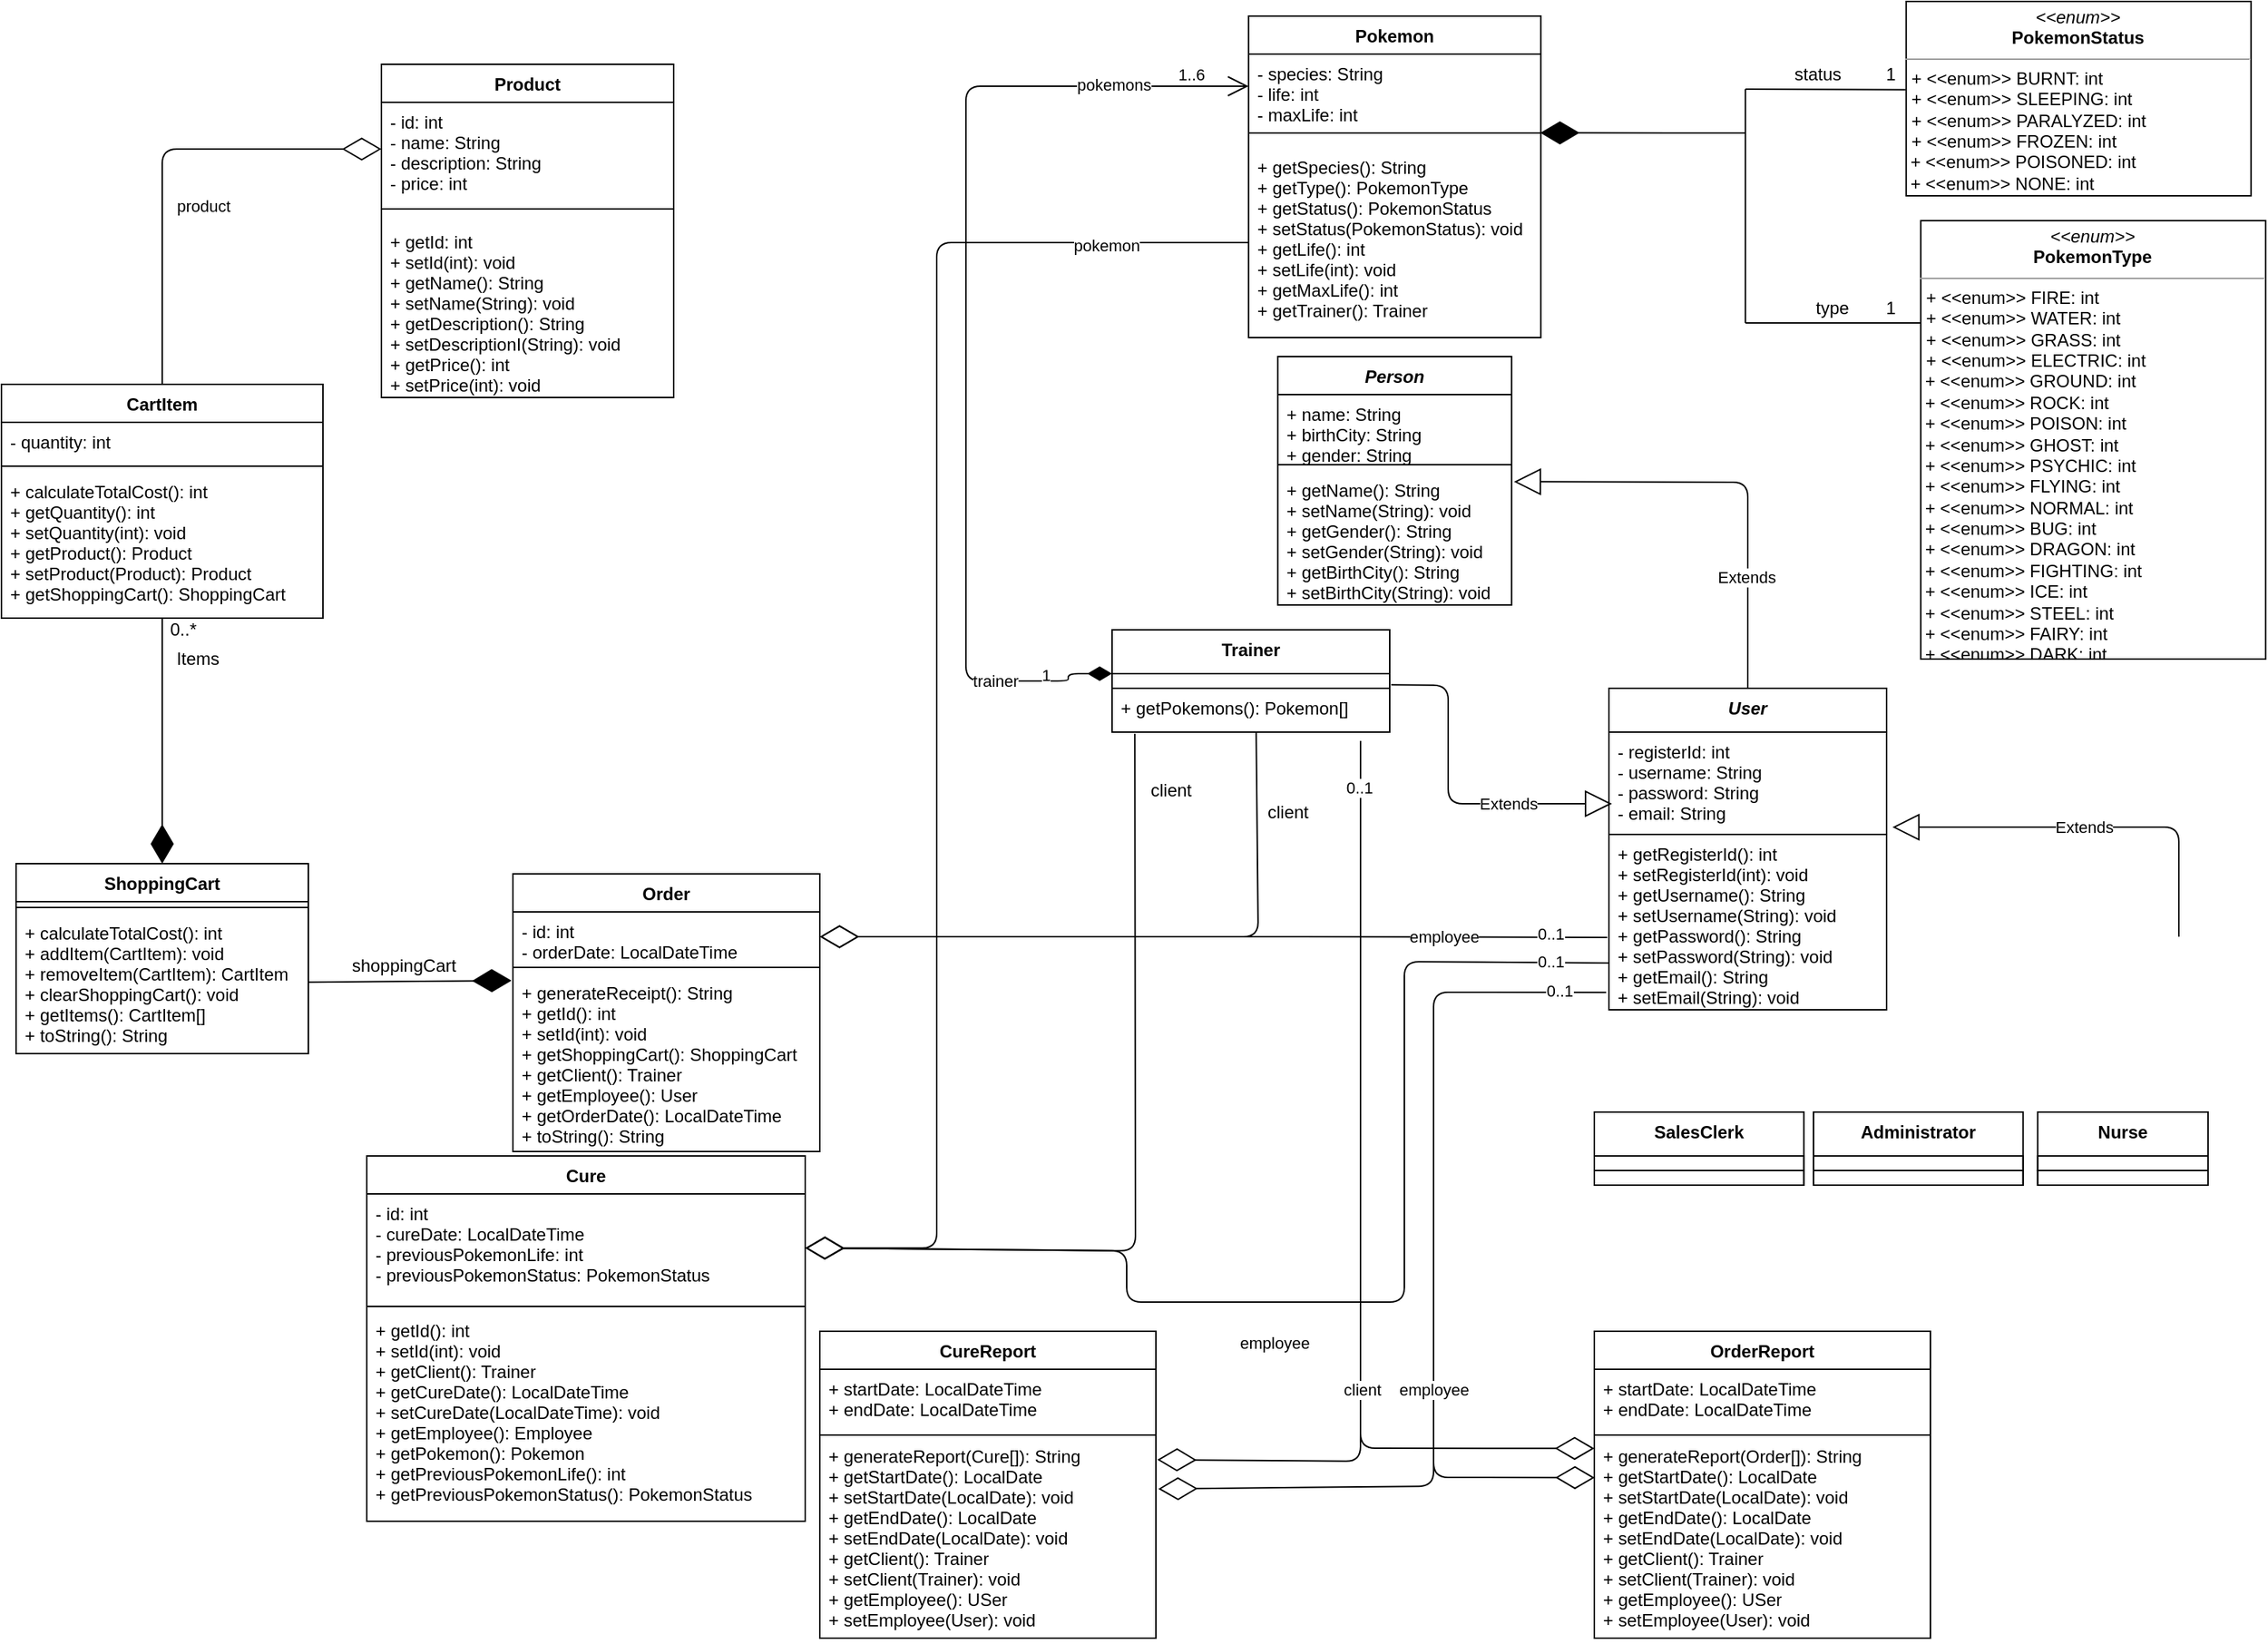 <mxfile version="13.7.9" type="device"><diagram id="C5RBs43oDa-KdzZeNtuy" name="Page-1"><mxGraphModel dx="2563" dy="920" grid="1" gridSize="10" guides="1" tooltips="1" connect="1" arrows="1" fold="1" page="1" pageScale="1" pageWidth="827" pageHeight="1169" math="0" shadow="0"><root><mxCell id="WIyWlLk6GJQsqaUBKTNV-0"/><mxCell id="WIyWlLk6GJQsqaUBKTNV-1" parent="WIyWlLk6GJQsqaUBKTNV-0"/><object label="&lt;p style=&quot;margin: 0px ; margin-top: 4px ; text-align: center&quot;&gt;&lt;i&gt;&amp;lt;&amp;lt;enum&amp;gt;&amp;gt;&lt;/i&gt;&lt;br&gt;&lt;b&gt;PokemonStatus&lt;/b&gt;&lt;/p&gt;&lt;hr size=&quot;1&quot;&gt;&lt;p style=&quot;margin: 0px ; margin-left: 4px&quot;&gt;+ &amp;lt;&amp;lt;enum&amp;gt;&amp;gt; BURNT: int&lt;/p&gt;&lt;p style=&quot;margin: 0px ; margin-left: 4px&quot;&gt;+ &amp;lt;&amp;lt;enum&amp;gt;&amp;gt; SLEEPING: int&lt;/p&gt;&lt;p style=&quot;margin: 0px ; margin-left: 4px&quot;&gt;+ &amp;lt;&amp;lt;enum&amp;gt;&amp;gt; PARALYZED: int&lt;/p&gt;&lt;p style=&quot;margin: 0px ; margin-left: 4px&quot;&gt;+ &amp;lt;&amp;lt;enum&amp;gt;&amp;gt; FROZEN: int&lt;/p&gt;&amp;nbsp;+ &amp;lt;&amp;lt;enum&amp;gt;&amp;gt; POISONED: int&lt;br&gt;&amp;nbsp;+ &amp;lt;&amp;lt;enum&amp;gt;&amp;gt; NONE: int" id="u6C_Y3JI8peM1VDSxDng-4"><mxCell style="verticalAlign=top;align=left;overflow=fill;fontSize=12;fontFamily=Helvetica;html=1;" parent="WIyWlLk6GJQsqaUBKTNV-1" vertex="1"><mxGeometry x="563.38" y="20" width="236" height="133" as="geometry"/></mxCell></object><mxCell id="u6C_Y3JI8peM1VDSxDng-15" value="1" style="text;html=1;strokeColor=none;fillColor=none;align=center;verticalAlign=middle;whiteSpace=wrap;rounded=0;" parent="WIyWlLk6GJQsqaUBKTNV-1" vertex="1"><mxGeometry x="543.38" y="60" width="20" height="20" as="geometry"/></mxCell><mxCell id="u6C_Y3JI8peM1VDSxDng-16" value="status" style="text;html=1;strokeColor=none;fillColor=none;align=center;verticalAlign=middle;whiteSpace=wrap;rounded=0;" parent="WIyWlLk6GJQsqaUBKTNV-1" vertex="1"><mxGeometry x="483.38" y="60" width="40" height="20" as="geometry"/></mxCell><object label="&lt;p style=&quot;margin: 0px ; margin-top: 4px ; text-align: center&quot;&gt;&lt;i&gt;&amp;lt;&amp;lt;enum&amp;gt;&amp;gt;&lt;/i&gt;&lt;br&gt;&lt;b&gt;PokemonType&lt;/b&gt;&lt;/p&gt;&lt;hr size=&quot;1&quot;&gt;&lt;p style=&quot;margin: 0px 0px 0px 4px&quot;&gt;+ &amp;lt;&amp;lt;enum&amp;gt;&amp;gt; FIRE: int&lt;/p&gt;&lt;p style=&quot;margin: 0px 0px 0px 4px&quot;&gt;+ &amp;lt;&amp;lt;enum&amp;gt;&amp;gt; WATER: int&lt;/p&gt;&lt;p style=&quot;margin: 0px 0px 0px 4px&quot;&gt;+ &amp;lt;&amp;lt;enum&amp;gt;&amp;gt; GRASS: int&lt;/p&gt;&lt;p style=&quot;margin: 0px 0px 0px 4px&quot;&gt;+ &amp;lt;&amp;lt;enum&amp;gt;&amp;gt; ELECTRIC: int&lt;/p&gt;&amp;nbsp;+ &amp;lt;&amp;lt;enum&amp;gt;&amp;gt; GROUND: int&lt;br&gt;&amp;nbsp;+ &amp;lt;&amp;lt;enum&amp;gt;&amp;gt; ROCK: int&lt;br&gt;&amp;nbsp;+ &amp;lt;&amp;lt;enum&amp;gt;&amp;gt; POISON: int&lt;br&gt;&amp;nbsp;+ &amp;lt;&amp;lt;enum&amp;gt;&amp;gt; GHOST: int&lt;br&gt;&amp;nbsp;+ &amp;lt;&amp;lt;enum&amp;gt;&amp;gt; PSYCHIC: int&lt;br&gt;&amp;nbsp;+ &amp;lt;&amp;lt;enum&amp;gt;&amp;gt; FLYING: int&lt;br&gt;&amp;nbsp;+ &amp;lt;&amp;lt;enum&amp;gt;&amp;gt; NORMAL: int&lt;br&gt;&amp;nbsp;+ &amp;lt;&amp;lt;enum&amp;gt;&amp;gt; BUG: int&lt;br&gt;&amp;nbsp;+ &amp;lt;&amp;lt;enum&amp;gt;&amp;gt; DRAGON: int&lt;br&gt;&amp;nbsp;+ &amp;lt;&amp;lt;enum&amp;gt;&amp;gt; FIGHTING: int&lt;br&gt;&amp;nbsp;+ &amp;lt;&amp;lt;enum&amp;gt;&amp;gt; ICE: int&lt;br&gt;&amp;nbsp;+ &amp;lt;&amp;lt;enum&amp;gt;&amp;gt; STEEL: int&lt;br&gt;&amp;nbsp;+ &amp;lt;&amp;lt;enum&amp;gt;&amp;gt; FAIRY: int&lt;br&gt;&amp;nbsp;+ &amp;lt;&amp;lt;enum&amp;gt;&amp;gt; DARK: int&lt;br&gt;&lt;br&gt;&lt;p style=&quot;margin: 0px ; margin-left: 4px&quot;&gt;&lt;/p&gt;" id="u6C_Y3JI8peM1VDSxDng-19"><mxCell style="verticalAlign=top;align=left;overflow=fill;fontSize=12;fontFamily=Helvetica;html=1;" parent="WIyWlLk6GJQsqaUBKTNV-1" vertex="1"><mxGeometry x="573.38" y="170" width="236" height="300" as="geometry"/></mxCell></object><mxCell id="u6C_Y3JI8peM1VDSxDng-21" value="" style="endArrow=none;html=1;" parent="WIyWlLk6GJQsqaUBKTNV-1" edge="1"><mxGeometry width="50" height="50" relative="1" as="geometry"><mxPoint x="453.38" y="80" as="sourcePoint"/><mxPoint x="453.38" y="240" as="targetPoint"/></mxGeometry></mxCell><mxCell id="u6C_Y3JI8peM1VDSxDng-22" value="" style="endArrow=none;html=1;" parent="WIyWlLk6GJQsqaUBKTNV-1" edge="1"><mxGeometry width="50" height="50" relative="1" as="geometry"><mxPoint x="453.38" y="240" as="sourcePoint"/><mxPoint x="573.38" y="240" as="targetPoint"/></mxGeometry></mxCell><mxCell id="u6C_Y3JI8peM1VDSxDng-23" value="" style="endArrow=none;html=1;entryX=-0.002;entryY=0.454;entryDx=0;entryDy=0;entryPerimeter=0;" parent="WIyWlLk6GJQsqaUBKTNV-1" target="u6C_Y3JI8peM1VDSxDng-4" edge="1"><mxGeometry width="50" height="50" relative="1" as="geometry"><mxPoint x="453.38" y="80" as="sourcePoint"/><mxPoint x="493.38" y="80" as="targetPoint"/></mxGeometry></mxCell><mxCell id="u6C_Y3JI8peM1VDSxDng-24" value="" style="endArrow=diamondThin;endFill=1;endSize=24;html=1;entryX=0.998;entryY=0.495;entryDx=0;entryDy=0;entryPerimeter=0;" parent="WIyWlLk6GJQsqaUBKTNV-1" target="u6C_Y3JI8peM1VDSxDng-2" edge="1"><mxGeometry width="160" relative="1" as="geometry"><mxPoint x="453.38" y="110" as="sourcePoint"/><mxPoint x="483.38" y="20" as="targetPoint"/></mxGeometry></mxCell><mxCell id="u6C_Y3JI8peM1VDSxDng-25" value="type" style="text;html=1;strokeColor=none;fillColor=none;align=center;verticalAlign=middle;whiteSpace=wrap;rounded=0;" parent="WIyWlLk6GJQsqaUBKTNV-1" vertex="1"><mxGeometry x="493.38" y="220" width="40" height="20" as="geometry"/></mxCell><mxCell id="u6C_Y3JI8peM1VDSxDng-44" value="1" style="text;html=1;strokeColor=none;fillColor=none;align=center;verticalAlign=middle;whiteSpace=wrap;rounded=0;" parent="WIyWlLk6GJQsqaUBKTNV-1" vertex="1"><mxGeometry x="543.38" y="220" width="20" height="20" as="geometry"/></mxCell><mxCell id="u6C_Y3JI8peM1VDSxDng-47" value="Extends" style="endArrow=block;endSize=16;endFill=0;html=1;exitX=0.5;exitY=0;exitDx=0;exitDy=0;entryX=1.01;entryY=0.083;entryDx=0;entryDy=0;entryPerimeter=0;" parent="WIyWlLk6GJQsqaUBKTNV-1" source="u6C_Y3JI8peM1VDSxDng-45" target="u6C_Y3JI8peM1VDSxDng-29" edge="1"><mxGeometry x="-0.494" y="1" width="160" relative="1" as="geometry"><mxPoint x="125" y="480" as="sourcePoint"/><mxPoint x="300" y="386" as="targetPoint"/><Array as="points"><mxPoint x="455" y="349"/></Array><mxPoint as="offset"/></mxGeometry></mxCell><mxCell id="u6C_Y3JI8peM1VDSxDng-78" value="" style="endArrow=diamondThin;endFill=1;endSize=24;html=1;entryX=0.5;entryY=0;entryDx=0;entryDy=0;" parent="WIyWlLk6GJQsqaUBKTNV-1" source="u6C_Y3JI8peM1VDSxDng-69" target="u6C_Y3JI8peM1VDSxDng-73" edge="1"><mxGeometry width="160" relative="1" as="geometry"><mxPoint x="-640" y="433" as="sourcePoint"/><mxPoint x="-550" y="520" as="targetPoint"/></mxGeometry></mxCell><mxCell id="u6C_Y3JI8peM1VDSxDng-79" value="0..*" style="text;html=1;align=center;verticalAlign=middle;resizable=0;points=[];autosize=1;" parent="WIyWlLk6GJQsqaUBKTNV-1" vertex="1"><mxGeometry x="-631" y="440" width="30" height="20" as="geometry"/></mxCell><mxCell id="u6C_Y3JI8peM1VDSxDng-80" value="Items" style="text;html=1;align=center;verticalAlign=middle;resizable=0;points=[];autosize=1;" parent="WIyWlLk6GJQsqaUBKTNV-1" vertex="1"><mxGeometry x="-631" y="460" width="50" height="20" as="geometry"/></mxCell><mxCell id="u6C_Y3JI8peM1VDSxDng-87" value="" style="endArrow=diamondThin;endFill=1;endSize=24;html=1;" parent="WIyWlLk6GJQsqaUBKTNV-1" source="u6C_Y3JI8peM1VDSxDng-76" edge="1"><mxGeometry width="160" relative="1" as="geometry"><mxPoint x="-580" y="650" as="sourcePoint"/><mxPoint x="-391" y="690" as="targetPoint"/></mxGeometry></mxCell><mxCell id="u6C_Y3JI8peM1VDSxDng-62" value="Product" style="swimlane;fontStyle=1;align=center;verticalAlign=top;childLayout=stackLayout;horizontal=1;startSize=26;horizontalStack=0;resizeParent=1;resizeParentMax=0;resizeLast=0;collapsible=1;marginBottom=0;strokeColor=#000000;" parent="WIyWlLk6GJQsqaUBKTNV-1" vertex="1"><mxGeometry x="-480" y="63" width="200" height="228" as="geometry"/></mxCell><mxCell id="u6C_Y3JI8peM1VDSxDng-63" value="- id: int&#10;- name: String&#10;- description: String&#10;- price: int" style="text;strokeColor=none;fillColor=none;align=left;verticalAlign=top;spacingLeft=4;spacingRight=4;overflow=hidden;rotatable=0;points=[[0,0.5],[1,0.5]];portConstraint=eastwest;" parent="u6C_Y3JI8peM1VDSxDng-62" vertex="1"><mxGeometry y="26" width="200" height="64" as="geometry"/></mxCell><mxCell id="u6C_Y3JI8peM1VDSxDng-64" value="" style="line;strokeWidth=1;fillColor=none;align=left;verticalAlign=middle;spacingTop=-1;spacingLeft=3;spacingRight=3;rotatable=0;labelPosition=right;points=[];portConstraint=eastwest;" parent="u6C_Y3JI8peM1VDSxDng-62" vertex="1"><mxGeometry y="90" width="200" height="18" as="geometry"/></mxCell><mxCell id="u6C_Y3JI8peM1VDSxDng-65" value="+ getId: int&#10;+ setId(int): void&#10;+ getName(): String&#10;+ setName(String): void&#10;+ getDescription(): String&#10;+ setDescriptionI(String): void&#10;+ getPrice(): int&#10;+ setPrice(int): void" style="text;strokeColor=none;fillColor=none;align=left;verticalAlign=top;spacingLeft=4;spacingRight=4;overflow=hidden;rotatable=0;points=[[0,0.5],[1,0.5]];portConstraint=eastwest;" parent="u6C_Y3JI8peM1VDSxDng-62" vertex="1"><mxGeometry y="108" width="200" height="120" as="geometry"/></mxCell><mxCell id="u6C_Y3JI8peM1VDSxDng-88" value="shoppingCart" style="text;html=1;align=center;verticalAlign=middle;resizable=0;points=[];autosize=1;" parent="WIyWlLk6GJQsqaUBKTNV-1" vertex="1"><mxGeometry x="-510" y="670" width="90" height="20" as="geometry"/></mxCell><mxCell id="u6C_Y3JI8peM1VDSxDng-90" value="" style="endArrow=diamondThin;endFill=0;endSize=24;html=1;entryX=1;entryY=0.5;entryDx=0;entryDy=0;exitX=0.519;exitY=1.011;exitDx=0;exitDy=0;exitPerimeter=0;" parent="WIyWlLk6GJQsqaUBKTNV-1" source="u6C_Y3JI8peM1VDSxDng-33" target="u6C_Y3JI8peM1VDSxDng-84" edge="1"><mxGeometry width="160" relative="1" as="geometry"><mxPoint x="120" y="653" as="sourcePoint"/><mxPoint x="-40.0" y="660" as="targetPoint"/><Array as="points"><mxPoint x="120" y="660"/></Array></mxGeometry></mxCell><mxCell id="u6C_Y3JI8peM1VDSxDng-92" value="" style="endArrow=diamondThin;endFill=0;endSize=24;html=1;entryX=1;entryY=0.5;entryDx=0;entryDy=0;exitX=-0.006;exitY=0.587;exitDx=0;exitDy=0;exitPerimeter=0;" parent="WIyWlLk6GJQsqaUBKTNV-1" source="u6C_Y3JI8peM1VDSxDng-52" target="u6C_Y3JI8peM1VDSxDng-84" edge="1"><mxGeometry width="160" relative="1" as="geometry"><mxPoint x="367" y="660" as="sourcePoint"/><mxPoint x="-40.0" y="660" as="targetPoint"/><Array as="points"><mxPoint x="120" y="660"/></Array></mxGeometry></mxCell><mxCell id="Ymt0ax7MJKX1hMuz9Lb0-1" value="employee" style="edgeLabel;html=1;align=center;verticalAlign=middle;resizable=0;points=[];" parent="u6C_Y3JI8peM1VDSxDng-92" vertex="1" connectable="0"><mxGeometry x="-0.582" relative="1" as="geometry"><mxPoint as="offset"/></mxGeometry></mxCell><mxCell id="H_bhUSJvRI_-khd7OdcG-2" value="0..1" style="edgeLabel;html=1;align=center;verticalAlign=middle;resizable=0;points=[];" parent="u6C_Y3JI8peM1VDSxDng-92" vertex="1" connectable="0"><mxGeometry x="-0.095" y="-205" relative="1" as="geometry"><mxPoint x="205" y="203" as="offset"/></mxGeometry></mxCell><mxCell id="u6C_Y3JI8peM1VDSxDng-93" value="client" style="text;html=1;align=center;verticalAlign=middle;resizable=0;points=[];autosize=1;" parent="WIyWlLk6GJQsqaUBKTNV-1" vertex="1"><mxGeometry x="120" y="565" width="40" height="20" as="geometry"/></mxCell><mxCell id="u6C_Y3JI8peM1VDSxDng-111" value="Extends" style="endArrow=block;endSize=16;endFill=0;html=1;entryX=1.021;entryY=0.929;entryDx=0;entryDy=0;entryPerimeter=0;" parent="WIyWlLk6GJQsqaUBKTNV-1" target="u6C_Y3JI8peM1VDSxDng-46" edge="1"><mxGeometry x="0.034" width="160" relative="1" as="geometry"><mxPoint x="750" y="660" as="sourcePoint"/><mxPoint x="570" y="590" as="targetPoint"/><Array as="points"><mxPoint x="750" y="585"/></Array><mxPoint as="offset"/></mxGeometry></mxCell><mxCell id="AShfOwBDMAc3kCmobRWw-2" value="Extends" style="endArrow=block;endSize=16;endFill=0;html=1;exitX=1.005;exitY=0.757;exitDx=0;exitDy=0;exitPerimeter=0;entryX=0.011;entryY=0.7;entryDx=0;entryDy=0;entryPerimeter=0;" parent="WIyWlLk6GJQsqaUBKTNV-1" source="u6C_Y3JI8peM1VDSxDng-81" target="u6C_Y3JI8peM1VDSxDng-46" edge="1"><mxGeometry x="0.392" width="160" relative="1" as="geometry"><mxPoint x="180" y="580" as="sourcePoint"/><mxPoint x="360" y="600" as="targetPoint"/><Array as="points"><mxPoint x="250" y="488"/><mxPoint x="250" y="569"/></Array><mxPoint as="offset"/></mxGeometry></mxCell><mxCell id="u6C_Y3JI8peM1VDSxDng-83" value="Order" style="swimlane;fontStyle=1;align=center;verticalAlign=top;childLayout=stackLayout;horizontal=1;startSize=26;horizontalStack=0;resizeParent=1;resizeParentMax=0;resizeLast=0;collapsible=1;marginBottom=0;strokeColor=#000000;" parent="WIyWlLk6GJQsqaUBKTNV-1" vertex="1"><mxGeometry x="-390" y="617" width="210" height="190" as="geometry"/></mxCell><mxCell id="u6C_Y3JI8peM1VDSxDng-84" value="- id: int&#10;- orderDate: LocalDateTime" style="text;strokeColor=none;fillColor=none;align=left;verticalAlign=top;spacingLeft=4;spacingRight=4;overflow=hidden;rotatable=0;points=[[0,0.5],[1,0.5]];portConstraint=eastwest;" parent="u6C_Y3JI8peM1VDSxDng-83" vertex="1"><mxGeometry y="26" width="210" height="34" as="geometry"/></mxCell><mxCell id="u6C_Y3JI8peM1VDSxDng-85" value="" style="line;strokeWidth=1;fillColor=none;align=left;verticalAlign=middle;spacingTop=-1;spacingLeft=3;spacingRight=3;rotatable=0;labelPosition=right;points=[];portConstraint=eastwest;" parent="u6C_Y3JI8peM1VDSxDng-83" vertex="1"><mxGeometry y="60" width="210" height="8" as="geometry"/></mxCell><mxCell id="u6C_Y3JI8peM1VDSxDng-86" value="+ generateReceipt(): String&#10;+ getId(): int&#10;+ setId(int): void &#10;+ getShoppingCart(): ShoppingCart&#10;+ getClient(): Trainer&#10;+ getEmployee(): User&#10;+ getOrderDate(): LocalDateTime&#10;+ toString(): String" style="text;strokeColor=none;fillColor=none;align=left;verticalAlign=top;spacingLeft=4;spacingRight=4;overflow=hidden;rotatable=0;points=[[0,0.5],[1,0.5]];portConstraint=eastwest;" parent="u6C_Y3JI8peM1VDSxDng-83" vertex="1"><mxGeometry y="68" width="210" height="122" as="geometry"/></mxCell><mxCell id="AShfOwBDMAc3kCmobRWw-8" value="" style="endArrow=diamondThin;endFill=0;endSize=24;html=1;exitX=0.002;exitY=0.733;exitDx=0;exitDy=0;exitPerimeter=0;entryX=1;entryY=0.5;entryDx=0;entryDy=0;" parent="WIyWlLk6GJQsqaUBKTNV-1" source="u6C_Y3JI8peM1VDSxDng-52" target="AShfOwBDMAc3kCmobRWw-5" edge="1"><mxGeometry width="160" relative="1" as="geometry"><mxPoint x="-10" y="870" as="sourcePoint"/><mxPoint x="-180" y="900" as="targetPoint"/><Array as="points"><mxPoint x="220" y="677"/><mxPoint x="220" y="910"/><mxPoint x="30" y="910"/><mxPoint x="30" y="875"/></Array></mxGeometry></mxCell><mxCell id="H_bhUSJvRI_-khd7OdcG-1" value="0..1" style="edgeLabel;html=1;align=center;verticalAlign=middle;resizable=0;points=[];" parent="AShfOwBDMAc3kCmobRWw-8" vertex="1" connectable="0"><mxGeometry x="-0.9" y="-1" relative="1" as="geometry"><mxPoint as="offset"/></mxGeometry></mxCell><mxCell id="AShfOwBDMAc3kCmobRWw-9" value="" style="endArrow=diamondThin;endFill=0;endSize=24;html=1;exitX=0.082;exitY=1.039;exitDx=0;exitDy=0;exitPerimeter=0;entryX=1;entryY=0.5;entryDx=0;entryDy=0;" parent="WIyWlLk6GJQsqaUBKTNV-1" source="u6C_Y3JI8peM1VDSxDng-33" target="AShfOwBDMAc3kCmobRWw-5" edge="1"><mxGeometry width="160" relative="1" as="geometry"><mxPoint x="70" y="780" as="sourcePoint"/><mxPoint x="-190" y="880" as="targetPoint"/><Array as="points"><mxPoint x="36" y="875"/></Array></mxGeometry></mxCell><mxCell id="AShfOwBDMAc3kCmobRWw-10" value="client" style="text;html=1;align=center;verticalAlign=middle;resizable=0;points=[];autosize=1;" parent="WIyWlLk6GJQsqaUBKTNV-1" vertex="1"><mxGeometry x="40" y="550" width="40" height="20" as="geometry"/></mxCell><mxCell id="u6C_Y3JI8peM1VDSxDng-66" value="CartItem" style="swimlane;fontStyle=1;align=center;verticalAlign=top;childLayout=stackLayout;horizontal=1;startSize=26;horizontalStack=0;resizeParent=1;resizeParentMax=0;resizeLast=0;collapsible=1;marginBottom=0;strokeColor=#000000;" parent="WIyWlLk6GJQsqaUBKTNV-1" vertex="1"><mxGeometry x="-740" y="282" width="220" height="160" as="geometry"/></mxCell><mxCell id="u6C_Y3JI8peM1VDSxDng-67" value="- quantity: int" style="text;strokeColor=none;fillColor=none;align=left;verticalAlign=top;spacingLeft=4;spacingRight=4;overflow=hidden;rotatable=0;points=[[0,0.5],[1,0.5]];portConstraint=eastwest;" parent="u6C_Y3JI8peM1VDSxDng-66" vertex="1"><mxGeometry y="26" width="220" height="26" as="geometry"/></mxCell><mxCell id="u6C_Y3JI8peM1VDSxDng-68" value="" style="line;strokeWidth=1;fillColor=none;align=left;verticalAlign=middle;spacingTop=-1;spacingLeft=3;spacingRight=3;rotatable=0;labelPosition=right;points=[];portConstraint=eastwest;" parent="u6C_Y3JI8peM1VDSxDng-66" vertex="1"><mxGeometry y="52" width="220" height="8" as="geometry"/></mxCell><mxCell id="u6C_Y3JI8peM1VDSxDng-69" value="+ calculateTotalCost(): int&#10;+ getQuantity(): int&#10;+ setQuantity(int): void&#10;+ getProduct(): Product&#10;+ setProduct(Product): Product&#10;+ getShoppingCart(): ShoppingCart" style="text;strokeColor=none;fillColor=none;align=left;verticalAlign=top;spacingLeft=4;spacingRight=4;overflow=hidden;rotatable=0;points=[[0,0.5],[1,0.5]];portConstraint=eastwest;" parent="u6C_Y3JI8peM1VDSxDng-66" vertex="1"><mxGeometry y="60" width="220" height="100" as="geometry"/></mxCell><mxCell id="u6C_Y3JI8peM1VDSxDng-73" value="ShoppingCart" style="swimlane;fontStyle=1;align=center;verticalAlign=top;childLayout=stackLayout;horizontal=1;startSize=26;horizontalStack=0;resizeParent=1;resizeParentMax=0;resizeLast=0;collapsible=1;marginBottom=0;strokeColor=#000000;" parent="WIyWlLk6GJQsqaUBKTNV-1" vertex="1"><mxGeometry x="-730" y="610" width="200" height="130" as="geometry"/></mxCell><mxCell id="u6C_Y3JI8peM1VDSxDng-75" value="" style="line;strokeWidth=1;fillColor=none;align=left;verticalAlign=middle;spacingTop=-1;spacingLeft=3;spacingRight=3;rotatable=0;labelPosition=right;points=[];portConstraint=eastwest;" parent="u6C_Y3JI8peM1VDSxDng-73" vertex="1"><mxGeometry y="26" width="200" height="8" as="geometry"/></mxCell><mxCell id="u6C_Y3JI8peM1VDSxDng-76" value="+ calculateTotalCost(): int&#10;+ addItem(CartItem): void&#10;+ removeItem(CartItem): CartItem&#10;+ clearShoppingCart(): void&#10;+ getItems(): CartItem[]&#10;+ toString(): String&#10;" style="text;strokeColor=none;fillColor=none;align=left;verticalAlign=top;spacingLeft=4;spacingRight=4;overflow=hidden;rotatable=0;points=[[0,0.5],[1,0.5]];portConstraint=eastwest;" parent="u6C_Y3JI8peM1VDSxDng-73" vertex="1"><mxGeometry y="34" width="200" height="96" as="geometry"/></mxCell><mxCell id="u6C_Y3JI8peM1VDSxDng-30" value="Trainer" style="swimlane;fontStyle=1;align=center;verticalAlign=top;childLayout=stackLayout;horizontal=1;startSize=30;horizontalStack=0;resizeParent=1;resizeParentMax=0;resizeLast=0;collapsible=1;marginBottom=0;" parent="WIyWlLk6GJQsqaUBKTNV-1" vertex="1"><mxGeometry x="20" y="450" width="190" height="70" as="geometry"/></mxCell><mxCell id="u6C_Y3JI8peM1VDSxDng-81" value="" style="text;strokeColor=#000000;fillColor=none;align=left;verticalAlign=top;spacingLeft=4;spacingRight=4;overflow=hidden;rotatable=0;points=[[0,0.5],[1,0.5]];portConstraint=eastwest;" parent="u6C_Y3JI8peM1VDSxDng-30" vertex="1"><mxGeometry y="30" width="190" height="10" as="geometry"/></mxCell><mxCell id="u6C_Y3JI8peM1VDSxDng-33" value="+ getPokemons(): Pokemon[]" style="text;strokeColor=none;fillColor=none;align=left;verticalAlign=top;spacingLeft=4;spacingRight=4;overflow=hidden;rotatable=0;points=[[0,0.5],[1,0.5]];portConstraint=eastwest;" parent="u6C_Y3JI8peM1VDSxDng-30" vertex="1"><mxGeometry y="40" width="190" height="30" as="geometry"/></mxCell><mxCell id="u6C_Y3JI8peM1VDSxDng-26" value="Person" style="swimlane;fontStyle=3;align=center;verticalAlign=top;childLayout=stackLayout;horizontal=1;startSize=26;horizontalStack=0;resizeParent=1;resizeParentMax=0;resizeLast=0;collapsible=1;marginBottom=0;" parent="WIyWlLk6GJQsqaUBKTNV-1" vertex="1"><mxGeometry x="133.38" y="263" width="160" height="170" as="geometry"/></mxCell><mxCell id="u6C_Y3JI8peM1VDSxDng-27" value="+ name: String&#10;+ birthCity: String&#10;+ gender: String" style="text;strokeColor=none;fillColor=none;align=left;verticalAlign=top;spacingLeft=4;spacingRight=4;overflow=hidden;rotatable=0;points=[[0,0.5],[1,0.5]];portConstraint=eastwest;" parent="u6C_Y3JI8peM1VDSxDng-26" vertex="1"><mxGeometry y="26" width="160" height="44" as="geometry"/></mxCell><mxCell id="u6C_Y3JI8peM1VDSxDng-28" value="" style="line;strokeWidth=1;fillColor=none;align=left;verticalAlign=middle;spacingTop=-1;spacingLeft=3;spacingRight=3;rotatable=0;labelPosition=right;points=[];portConstraint=eastwest;" parent="u6C_Y3JI8peM1VDSxDng-26" vertex="1"><mxGeometry y="70" width="160" height="8" as="geometry"/></mxCell><mxCell id="u6C_Y3JI8peM1VDSxDng-29" value="+ getName(): String&#10;+ setName(String): void&#10;+ getGender(): String&#10;+ setGender(String): void&#10;+ getBirthCity(): String&#10;+ setBirthCity(String): void" style="text;strokeColor=none;fillColor=none;align=left;verticalAlign=top;spacingLeft=4;spacingRight=4;overflow=hidden;rotatable=0;points=[[0,0.5],[1,0.5]];portConstraint=eastwest;" parent="u6C_Y3JI8peM1VDSxDng-26" vertex="1"><mxGeometry y="78" width="160" height="92" as="geometry"/></mxCell><mxCell id="u6C_Y3JI8peM1VDSxDng-0" value="Pokemon" style="swimlane;fontStyle=1;align=center;verticalAlign=top;childLayout=stackLayout;horizontal=1;startSize=26;horizontalStack=0;resizeParent=1;resizeParentMax=0;resizeLast=0;collapsible=1;marginBottom=0;" parent="WIyWlLk6GJQsqaUBKTNV-1" vertex="1"><mxGeometry x="113.38" y="30" width="200" height="220" as="geometry"><mxRectangle x="180" y="170" width="90" height="26" as="alternateBounds"/></mxGeometry></mxCell><mxCell id="u6C_Y3JI8peM1VDSxDng-1" value="- species: String&#10;- life: int&#10;- maxLife: int" style="text;strokeColor=none;fillColor=none;align=left;verticalAlign=top;spacingLeft=4;spacingRight=4;overflow=hidden;rotatable=0;points=[[0,0.5],[1,0.5]];portConstraint=eastwest;" parent="u6C_Y3JI8peM1VDSxDng-0" vertex="1"><mxGeometry y="26" width="200" height="44" as="geometry"/></mxCell><mxCell id="u6C_Y3JI8peM1VDSxDng-2" value="" style="line;strokeWidth=1;fillColor=none;align=left;verticalAlign=middle;spacingTop=-1;spacingLeft=3;spacingRight=3;rotatable=0;labelPosition=right;points=[];portConstraint=eastwest;" parent="u6C_Y3JI8peM1VDSxDng-0" vertex="1"><mxGeometry y="70" width="200" height="20" as="geometry"/></mxCell><mxCell id="u6C_Y3JI8peM1VDSxDng-3" value="+ getSpecies(): String&#10;+ getType(): PokemonType&#10;+ getStatus(): PokemonStatus&#10;+ setStatus(PokemonStatus): void&#10;+ getLife(): int&#10;+ setLife(int): void&#10;+ getMaxLife(): int&#10;+ getTrainer(): Trainer" style="text;strokeColor=none;fillColor=none;align=left;verticalAlign=top;spacingLeft=4;spacingRight=4;overflow=hidden;rotatable=0;points=[[0,0.5],[1,0.5]];portConstraint=eastwest;" parent="u6C_Y3JI8peM1VDSxDng-0" vertex="1"><mxGeometry y="90" width="200" height="130" as="geometry"/></mxCell><mxCell id="Fr-G7k2FlEQSc9niKXHt-4" value="" style="endArrow=diamondThin;endFill=0;endSize=24;html=1;entryX=1;entryY=0.5;entryDx=0;entryDy=0;exitX=0;exitY=0.5;exitDx=0;exitDy=0;" parent="WIyWlLk6GJQsqaUBKTNV-1" source="u6C_Y3JI8peM1VDSxDng-3" target="AShfOwBDMAc3kCmobRWw-5" edge="1"><mxGeometry width="160" relative="1" as="geometry"><mxPoint x="-100" y="540" as="sourcePoint"/><mxPoint x="100" y="760" as="targetPoint"/><Array as="points"><mxPoint x="-100" y="185"/><mxPoint x="-100" y="873"/></Array></mxGeometry></mxCell><mxCell id="Fr-G7k2FlEQSc9niKXHt-5" value="pokemon" style="edgeLabel;html=1;align=center;verticalAlign=middle;resizable=0;points=[];" parent="Fr-G7k2FlEQSc9niKXHt-4" vertex="1" connectable="0"><mxGeometry x="-0.802" y="2" relative="1" as="geometry"><mxPoint as="offset"/></mxGeometry></mxCell><mxCell id="AShfOwBDMAc3kCmobRWw-4" value="Cure" style="swimlane;fontStyle=1;align=center;verticalAlign=top;childLayout=stackLayout;horizontal=1;startSize=26;horizontalStack=0;resizeParent=1;resizeParentMax=0;resizeLast=0;collapsible=1;marginBottom=0;" parent="WIyWlLk6GJQsqaUBKTNV-1" vertex="1"><mxGeometry x="-490" y="810" width="300" height="250" as="geometry"><mxRectangle x="-490" y="811" width="100" height="26" as="alternateBounds"/></mxGeometry></mxCell><mxCell id="AShfOwBDMAc3kCmobRWw-5" value="- id: int&#10;- cureDate: LocalDateTime&#10;- previousPokemonLife: int&#10;- previousPokemonStatus: PokemonStatus" style="text;strokeColor=none;fillColor=none;align=left;verticalAlign=top;spacingLeft=4;spacingRight=4;overflow=hidden;rotatable=0;points=[[0,0.5],[1,0.5]];portConstraint=eastwest;" parent="AShfOwBDMAc3kCmobRWw-4" vertex="1"><mxGeometry y="26" width="300" height="74" as="geometry"/></mxCell><mxCell id="AShfOwBDMAc3kCmobRWw-6" value="" style="line;strokeWidth=1;fillColor=none;align=left;verticalAlign=middle;spacingTop=-1;spacingLeft=3;spacingRight=3;rotatable=0;labelPosition=right;points=[];portConstraint=eastwest;" parent="AShfOwBDMAc3kCmobRWw-4" vertex="1"><mxGeometry y="100" width="300" height="6" as="geometry"/></mxCell><mxCell id="AShfOwBDMAc3kCmobRWw-7" value="+ getId(): int&#10;+ setId(int): void&#10;+ getClient(): Trainer&#10;+ getCureDate(): LocalDateTime&#10;+ setCureDate(LocalDateTime): void&#10;+ getEmployee(): Employee&#10;+ getPokemon(): Pokemon&#10;+ getPreviousPokemonLife(): int&#10;+ getPreviousPokemonStatus(): PokemonStatus" style="text;strokeColor=none;fillColor=none;align=left;verticalAlign=top;spacingLeft=4;spacingRight=4;overflow=hidden;rotatable=0;points=[[0,0.5],[1,0.5]];portConstraint=eastwest;" parent="AShfOwBDMAc3kCmobRWw-4" vertex="1"><mxGeometry y="106" width="300" height="144" as="geometry"/></mxCell><mxCell id="Fr-G7k2FlEQSc9niKXHt-10" value="" style="endArrow=diamondThin;endFill=0;endSize=24;html=1;exitX=0.5;exitY=0;exitDx=0;exitDy=0;entryX=0;entryY=0.5;entryDx=0;entryDy=0;" parent="WIyWlLk6GJQsqaUBKTNV-1" source="u6C_Y3JI8peM1VDSxDng-66" target="u6C_Y3JI8peM1VDSxDng-63" edge="1"><mxGeometry width="160" relative="1" as="geometry"><mxPoint x="-690" y="150" as="sourcePoint"/><mxPoint x="-530" y="150" as="targetPoint"/><Array as="points"><mxPoint x="-630" y="121"/></Array></mxGeometry></mxCell><mxCell id="Fr-G7k2FlEQSc9niKXHt-11" value="product" style="edgeLabel;html=1;align=center;verticalAlign=middle;resizable=0;points=[];" parent="Fr-G7k2FlEQSc9niKXHt-10" vertex="1" connectable="0"><mxGeometry x="0.181" y="-40" relative="1" as="geometry"><mxPoint x="5" y="-1" as="offset"/></mxGeometry></mxCell><mxCell id="Fr-G7k2FlEQSc9niKXHt-12" value="1" style="endArrow=open;html=1;endSize=12;startArrow=diamondThin;startSize=14;startFill=1;edgeStyle=orthogonalEdgeStyle;align=left;verticalAlign=bottom;entryX=0;entryY=0.5;entryDx=0;entryDy=0;exitX=0;exitY=0;exitDx=0;exitDy=0;exitPerimeter=0;" parent="WIyWlLk6GJQsqaUBKTNV-1" source="u6C_Y3JI8peM1VDSxDng-81" target="u6C_Y3JI8peM1VDSxDng-1" edge="1"><mxGeometry x="-0.844" y="5" relative="1" as="geometry"><mxPoint y="440" as="sourcePoint"/><mxPoint x="113.38" y="356.5" as="targetPoint"/><Array as="points"><mxPoint x="-10" y="480"/><mxPoint x="-10" y="485"/><mxPoint x="-80" y="485"/><mxPoint x="-80" y="78"/></Array><mxPoint as="offset"/></mxGeometry></mxCell><mxCell id="Fr-G7k2FlEQSc9niKXHt-13" value="trainer" style="edgeLabel;html=1;align=center;verticalAlign=middle;resizable=0;points=[];" parent="Fr-G7k2FlEQSc9niKXHt-12" vertex="1" connectable="0"><mxGeometry x="-0.799" y="2" relative="1" as="geometry"><mxPoint x="-14.05" y="-2" as="offset"/></mxGeometry></mxCell><mxCell id="Fr-G7k2FlEQSc9niKXHt-15" value="pokemons" style="edgeLabel;html=1;align=center;verticalAlign=middle;resizable=0;points=[];" parent="Fr-G7k2FlEQSc9niKXHt-12" vertex="1" connectable="0"><mxGeometry x="0.656" y="1" relative="1" as="geometry"><mxPoint x="28.69" as="offset"/></mxGeometry></mxCell><mxCell id="Fr-G7k2FlEQSc9niKXHt-16" value="1..6" style="edgeLabel;html=1;align=center;verticalAlign=middle;resizable=0;points=[];" parent="Fr-G7k2FlEQSc9niKXHt-12" vertex="1" connectable="0"><mxGeometry x="0.887" y="-2" relative="1" as="geometry"><mxPoint y="-10" as="offset"/></mxGeometry></mxCell><mxCell id="Ymt0ax7MJKX1hMuz9Lb0-2" value="employee" style="edgeLabel;html=1;align=center;verticalAlign=middle;resizable=0;points=[];" parent="WIyWlLk6GJQsqaUBKTNV-1" vertex="1" connectable="0"><mxGeometry x="262.862" y="669.303" as="geometry"><mxPoint x="-132" y="268" as="offset"/></mxGeometry></mxCell><mxCell id="u6C_Y3JI8peM1VDSxDng-45" value="User" style="swimlane;fontStyle=3;align=center;verticalAlign=top;childLayout=stackLayout;horizontal=1;startSize=30;horizontalStack=0;resizeParent=1;resizeParentMax=0;resizeLast=0;collapsible=1;marginBottom=0;" parent="WIyWlLk6GJQsqaUBKTNV-1" vertex="1"><mxGeometry x="360" y="490" width="190" height="220" as="geometry"/></mxCell><mxCell id="u6C_Y3JI8peM1VDSxDng-46" value="- registerId: int&#10;- username: String&#10;- password: String&#10;- email: String" style="text;strokeColor=none;fillColor=none;align=left;verticalAlign=top;spacingLeft=4;spacingRight=4;overflow=hidden;rotatable=0;points=[[0,0.5],[1,0.5]];portConstraint=eastwest;" parent="u6C_Y3JI8peM1VDSxDng-45" vertex="1"><mxGeometry y="30" width="190" height="70" as="geometry"/></mxCell><mxCell id="u6C_Y3JI8peM1VDSxDng-52" value="+ getRegisterId(): int&#10;+ setRegisterId(int): void&#10;+ getUsername(): String&#10;+ setUsername(String): void&#10;+ getPassword(): String&#10;+ setPassword(String): void&#10;+ getEmail(): String&#10;+ setEmail(String): void&#10;" style="text;strokeColor=#000000;fillColor=none;align=left;verticalAlign=top;spacingLeft=4;spacingRight=4;overflow=hidden;rotatable=0;points=[[0,0.5],[1,0.5]];portConstraint=eastwest;" parent="u6C_Y3JI8peM1VDSxDng-45" vertex="1"><mxGeometry y="100" width="190" height="120" as="geometry"/></mxCell><mxCell id="JqAYXucu2ZvDvOVqG9iQ-5" value="" style="endArrow=diamondThin;endFill=0;endSize=24;html=1;exitX=-0.01;exitY=0.901;exitDx=0;exitDy=0;exitPerimeter=0;entryX=1.007;entryY=0.26;entryDx=0;entryDy=0;entryPerimeter=0;" parent="WIyWlLk6GJQsqaUBKTNV-1" source="u6C_Y3JI8peM1VDSxDng-52" edge="1" target="Fr-G7k2FlEQSc9niKXHt-3"><mxGeometry width="160" relative="1" as="geometry"><mxPoint x="670.38" y="840.96" as="sourcePoint"/><mxPoint x="120" y="1036" as="targetPoint"/><Array as="points"><mxPoint x="240" y="698"/><mxPoint x="240" y="1036"/></Array></mxGeometry></mxCell><mxCell id="JqAYXucu2ZvDvOVqG9iQ-6" value="0..1" style="edgeLabel;html=1;align=center;verticalAlign=middle;resizable=0;points=[];" parent="JqAYXucu2ZvDvOVqG9iQ-5" vertex="1" connectable="0"><mxGeometry x="-0.9" y="-1" relative="1" as="geometry"><mxPoint as="offset"/></mxGeometry></mxCell><mxCell id="JqAYXucu2ZvDvOVqG9iQ-8" value="employee" style="edgeLabel;html=1;align=center;verticalAlign=middle;resizable=0;points=[];" parent="JqAYXucu2ZvDvOVqG9iQ-5" vertex="1" connectable="0"><mxGeometry x="0.782" y="2" relative="1" as="geometry"><mxPoint x="117.99" y="-69.18" as="offset"/></mxGeometry></mxCell><mxCell id="JqAYXucu2ZvDvOVqG9iQ-9" value="" style="endArrow=diamondThin;endFill=0;endSize=24;html=1;exitX=0.895;exitY=1.2;exitDx=0;exitDy=0;exitPerimeter=0;entryX=1.004;entryY=0.115;entryDx=0;entryDy=0;entryPerimeter=0;" parent="WIyWlLk6GJQsqaUBKTNV-1" source="u6C_Y3JI8peM1VDSxDng-33" edge="1" target="Fr-G7k2FlEQSc9niKXHt-3"><mxGeometry width="160" relative="1" as="geometry"><mxPoint x="358.1" y="681.12" as="sourcePoint"/><mxPoint x="120" y="1019" as="targetPoint"/><Array as="points"><mxPoint x="190" y="1019"/></Array></mxGeometry></mxCell><mxCell id="JqAYXucu2ZvDvOVqG9iQ-10" value="0..1" style="edgeLabel;html=1;align=center;verticalAlign=middle;resizable=0;points=[];" parent="JqAYXucu2ZvDvOVqG9iQ-9" vertex="1" connectable="0"><mxGeometry x="-0.9" y="-1" relative="1" as="geometry"><mxPoint as="offset"/></mxGeometry></mxCell><mxCell id="JqAYXucu2ZvDvOVqG9iQ-11" value="client" style="edgeLabel;html=1;align=center;verticalAlign=middle;resizable=0;points=[];" parent="JqAYXucu2ZvDvOVqG9iQ-9" vertex="1" connectable="0"><mxGeometry x="0.782" y="2" relative="1" as="geometry"><mxPoint x="70.54" y="-50.43" as="offset"/></mxGeometry></mxCell><mxCell id="u6C_Y3JI8peM1VDSxDng-108" value="Nurse" style="swimlane;fontStyle=1;align=center;verticalAlign=top;childLayout=stackLayout;horizontal=1;startSize=30;horizontalStack=0;resizeParent=1;resizeParentMax=0;resizeLast=0;collapsible=1;marginBottom=0;" parent="WIyWlLk6GJQsqaUBKTNV-1" vertex="1"><mxGeometry x="653.38" y="780" width="116.62" height="50" as="geometry"/></mxCell><mxCell id="u6C_Y3JI8peM1VDSxDng-109" value="" style="text;strokeColor=#000000;fillColor=none;align=left;verticalAlign=top;spacingLeft=4;spacingRight=4;overflow=hidden;rotatable=0;points=[[0,0.5],[1,0.5]];portConstraint=eastwest;" parent="u6C_Y3JI8peM1VDSxDng-108" vertex="1"><mxGeometry y="30" width="116.62" height="10" as="geometry"/></mxCell><mxCell id="u6C_Y3JI8peM1VDSxDng-110" value="" style="text;strokeColor=#000000;fillColor=none;align=left;verticalAlign=top;spacingLeft=4;spacingRight=4;overflow=hidden;rotatable=0;points=[[0,0.5],[1,0.5]];portConstraint=eastwest;" parent="u6C_Y3JI8peM1VDSxDng-108" vertex="1"><mxGeometry y="40" width="116.62" height="10" as="geometry"/></mxCell><mxCell id="Fr-G7k2FlEQSc9niKXHt-0" value="CureReport" style="swimlane;fontStyle=1;align=center;verticalAlign=top;childLayout=stackLayout;horizontal=1;startSize=26;horizontalStack=0;resizeParent=1;resizeParentMax=0;resizeLast=0;collapsible=1;marginBottom=0;" parent="WIyWlLk6GJQsqaUBKTNV-1" vertex="1"><mxGeometry x="-180" y="930" width="230" height="210" as="geometry"><mxRectangle x="-390" y="832" width="100" height="26" as="alternateBounds"/></mxGeometry></mxCell><mxCell id="Fr-G7k2FlEQSc9niKXHt-1" value=" " style="text;strokeColor=none;fillColor=none;align=left;verticalAlign=top;spacingLeft=4;spacingRight=4;overflow=hidden;rotatable=0;points=[[0,0.5],[1,0.5]];portConstraint=eastwest;" parent="Fr-G7k2FlEQSc9niKXHt-0" vertex="1"><mxGeometry y="26" width="230" as="geometry"/></mxCell><mxCell id="JqAYXucu2ZvDvOVqG9iQ-3" value="+ startDate: LocalDateTime&#10;+ endDate: LocalDateTime" style="text;strokeColor=none;fillColor=none;align=left;verticalAlign=top;spacingLeft=4;spacingRight=4;overflow=hidden;rotatable=0;points=[[0,0.5],[1,0.5]];portConstraint=eastwest;" parent="Fr-G7k2FlEQSc9niKXHt-0" vertex="1"><mxGeometry y="26" width="230" height="44" as="geometry"/></mxCell><mxCell id="Fr-G7k2FlEQSc9niKXHt-2" value="" style="line;strokeWidth=1;fillColor=none;align=left;verticalAlign=middle;spacingTop=-1;spacingLeft=3;spacingRight=3;rotatable=0;labelPosition=right;points=[];portConstraint=eastwest;" parent="Fr-G7k2FlEQSc9niKXHt-0" vertex="1"><mxGeometry y="70" width="230" height="2" as="geometry"/></mxCell><mxCell id="Fr-G7k2FlEQSc9niKXHt-3" value="+ generateReport(Cure[]): String&#10;+ getStartDate(): LocalDate&#10;+ setStartDate(LocalDate): void&#10;+ getEndDate(): LocalDate&#10;+ setEndDate(LocalDate): void&#10;+ getClient(): Trainer&#10;+ setClient(Trainer): void&#10;+ getEmployee(): USer&#10;+ setEmployee(User): void" style="text;strokeColor=none;fillColor=none;align=left;verticalAlign=top;spacingLeft=4;spacingRight=4;overflow=hidden;rotatable=0;points=[[0,0.5],[1,0.5]];portConstraint=eastwest;" parent="Fr-G7k2FlEQSc9niKXHt-0" vertex="1"><mxGeometry y="72" width="230" height="138" as="geometry"/></mxCell><mxCell id="u6C_Y3JI8peM1VDSxDng-99" value="SalesClerk" style="swimlane;fontStyle=1;align=center;verticalAlign=top;childLayout=stackLayout;horizontal=1;startSize=30;horizontalStack=0;resizeParent=1;resizeParentMax=0;resizeLast=0;collapsible=1;marginBottom=0;" parent="WIyWlLk6GJQsqaUBKTNV-1" vertex="1"><mxGeometry x="350" y="780" width="143.38" height="50" as="geometry"/></mxCell><mxCell id="u6C_Y3JI8peM1VDSxDng-101" value="" style="text;strokeColor=#000000;fillColor=none;align=left;verticalAlign=top;spacingLeft=4;spacingRight=4;overflow=hidden;rotatable=0;points=[[0,0.5],[1,0.5]];portConstraint=eastwest;" parent="u6C_Y3JI8peM1VDSxDng-99" vertex="1"><mxGeometry y="30" width="143.38" height="10" as="geometry"/></mxCell><mxCell id="u6C_Y3JI8peM1VDSxDng-103" value="" style="text;strokeColor=#000000;fillColor=none;align=left;verticalAlign=top;spacingLeft=4;spacingRight=4;overflow=hidden;rotatable=0;points=[[0,0.5],[1,0.5]];portConstraint=eastwest;" parent="u6C_Y3JI8peM1VDSxDng-99" vertex="1"><mxGeometry y="40" width="143.38" height="10" as="geometry"/></mxCell><mxCell id="u6C_Y3JI8peM1VDSxDng-104" value="Administrator" style="swimlane;fontStyle=1;align=center;verticalAlign=top;childLayout=stackLayout;horizontal=1;startSize=30;horizontalStack=0;resizeParent=1;resizeParentMax=0;resizeLast=0;collapsible=1;marginBottom=0;" parent="WIyWlLk6GJQsqaUBKTNV-1" vertex="1"><mxGeometry x="500" y="780" width="143.38" height="50" as="geometry"/></mxCell><mxCell id="u6C_Y3JI8peM1VDSxDng-105" value="" style="text;strokeColor=#000000;fillColor=none;align=left;verticalAlign=top;spacingLeft=4;spacingRight=4;overflow=hidden;rotatable=0;points=[[0,0.5],[1,0.5]];portConstraint=eastwest;" parent="u6C_Y3JI8peM1VDSxDng-104" vertex="1"><mxGeometry y="30" width="143.38" height="10" as="geometry"/></mxCell><mxCell id="u6C_Y3JI8peM1VDSxDng-106" value="" style="text;strokeColor=#000000;fillColor=none;align=left;verticalAlign=top;spacingLeft=4;spacingRight=4;overflow=hidden;rotatable=0;points=[[0,0.5],[1,0.5]];portConstraint=eastwest;" parent="u6C_Y3JI8peM1VDSxDng-104" vertex="1"><mxGeometry y="40" width="143.38" height="10" as="geometry"/></mxCell><mxCell id="Hiy9PuKg70Bcr1F3nFE9-0" value="OrderReport" style="swimlane;fontStyle=1;align=center;verticalAlign=top;childLayout=stackLayout;horizontal=1;startSize=26;horizontalStack=0;resizeParent=1;resizeParentMax=0;resizeLast=0;collapsible=1;marginBottom=0;" vertex="1" parent="WIyWlLk6GJQsqaUBKTNV-1"><mxGeometry x="350" y="930" width="230" height="210" as="geometry"><mxRectangle x="-390" y="832" width="100" height="26" as="alternateBounds"/></mxGeometry></mxCell><mxCell id="Hiy9PuKg70Bcr1F3nFE9-1" value=" " style="text;strokeColor=none;fillColor=none;align=left;verticalAlign=top;spacingLeft=4;spacingRight=4;overflow=hidden;rotatable=0;points=[[0,0.5],[1,0.5]];portConstraint=eastwest;" vertex="1" parent="Hiy9PuKg70Bcr1F3nFE9-0"><mxGeometry y="26" width="230" as="geometry"/></mxCell><mxCell id="Hiy9PuKg70Bcr1F3nFE9-2" value="+ startDate: LocalDateTime&#10;+ endDate: LocalDateTime" style="text;strokeColor=none;fillColor=none;align=left;verticalAlign=top;spacingLeft=4;spacingRight=4;overflow=hidden;rotatable=0;points=[[0,0.5],[1,0.5]];portConstraint=eastwest;" vertex="1" parent="Hiy9PuKg70Bcr1F3nFE9-0"><mxGeometry y="26" width="230" height="44" as="geometry"/></mxCell><mxCell id="Hiy9PuKg70Bcr1F3nFE9-3" value="" style="line;strokeWidth=1;fillColor=none;align=left;verticalAlign=middle;spacingTop=-1;spacingLeft=3;spacingRight=3;rotatable=0;labelPosition=right;points=[];portConstraint=eastwest;" vertex="1" parent="Hiy9PuKg70Bcr1F3nFE9-0"><mxGeometry y="70" width="230" height="2" as="geometry"/></mxCell><mxCell id="Hiy9PuKg70Bcr1F3nFE9-4" value="+ generateReport(Order[]): String&#10;+ getStartDate(): LocalDate&#10;+ setStartDate(LocalDate): void&#10;+ getEndDate(): LocalDate&#10;+ setEndDate(LocalDate): void&#10;+ getClient(): Trainer&#10;+ setClient(Trainer): void&#10;+ getEmployee(): USer&#10;+ setEmployee(User): void" style="text;strokeColor=none;fillColor=none;align=left;verticalAlign=top;spacingLeft=4;spacingRight=4;overflow=hidden;rotatable=0;points=[[0,0.5],[1,0.5]];portConstraint=eastwest;" vertex="1" parent="Hiy9PuKg70Bcr1F3nFE9-0"><mxGeometry y="72" width="230" height="138" as="geometry"/></mxCell><mxCell id="Hiy9PuKg70Bcr1F3nFE9-9" value="" style="endArrow=diamondThin;endFill=0;endSize=24;html=1;entryX=0.001;entryY=0.204;entryDx=0;entryDy=0;entryPerimeter=0;" edge="1" parent="WIyWlLk6GJQsqaUBKTNV-1" target="Hiy9PuKg70Bcr1F3nFE9-4"><mxGeometry width="160" relative="1" as="geometry"><mxPoint x="240" y="1010" as="sourcePoint"/><mxPoint x="290" y="1070" as="targetPoint"/><Array as="points"><mxPoint x="240" y="1030"/></Array></mxGeometry></mxCell><mxCell id="Hiy9PuKg70Bcr1F3nFE9-10" value="" style="endArrow=diamondThin;endFill=0;endSize=24;html=1;entryX=0.001;entryY=0.204;entryDx=0;entryDy=0;entryPerimeter=0;" edge="1" parent="WIyWlLk6GJQsqaUBKTNV-1"><mxGeometry width="160" relative="1" as="geometry"><mxPoint x="190" y="990" as="sourcePoint"/><mxPoint x="350" y="1010.152" as="targetPoint"/><Array as="points"><mxPoint x="190" y="1010"/></Array></mxGeometry></mxCell></root></mxGraphModel></diagram></mxfile>